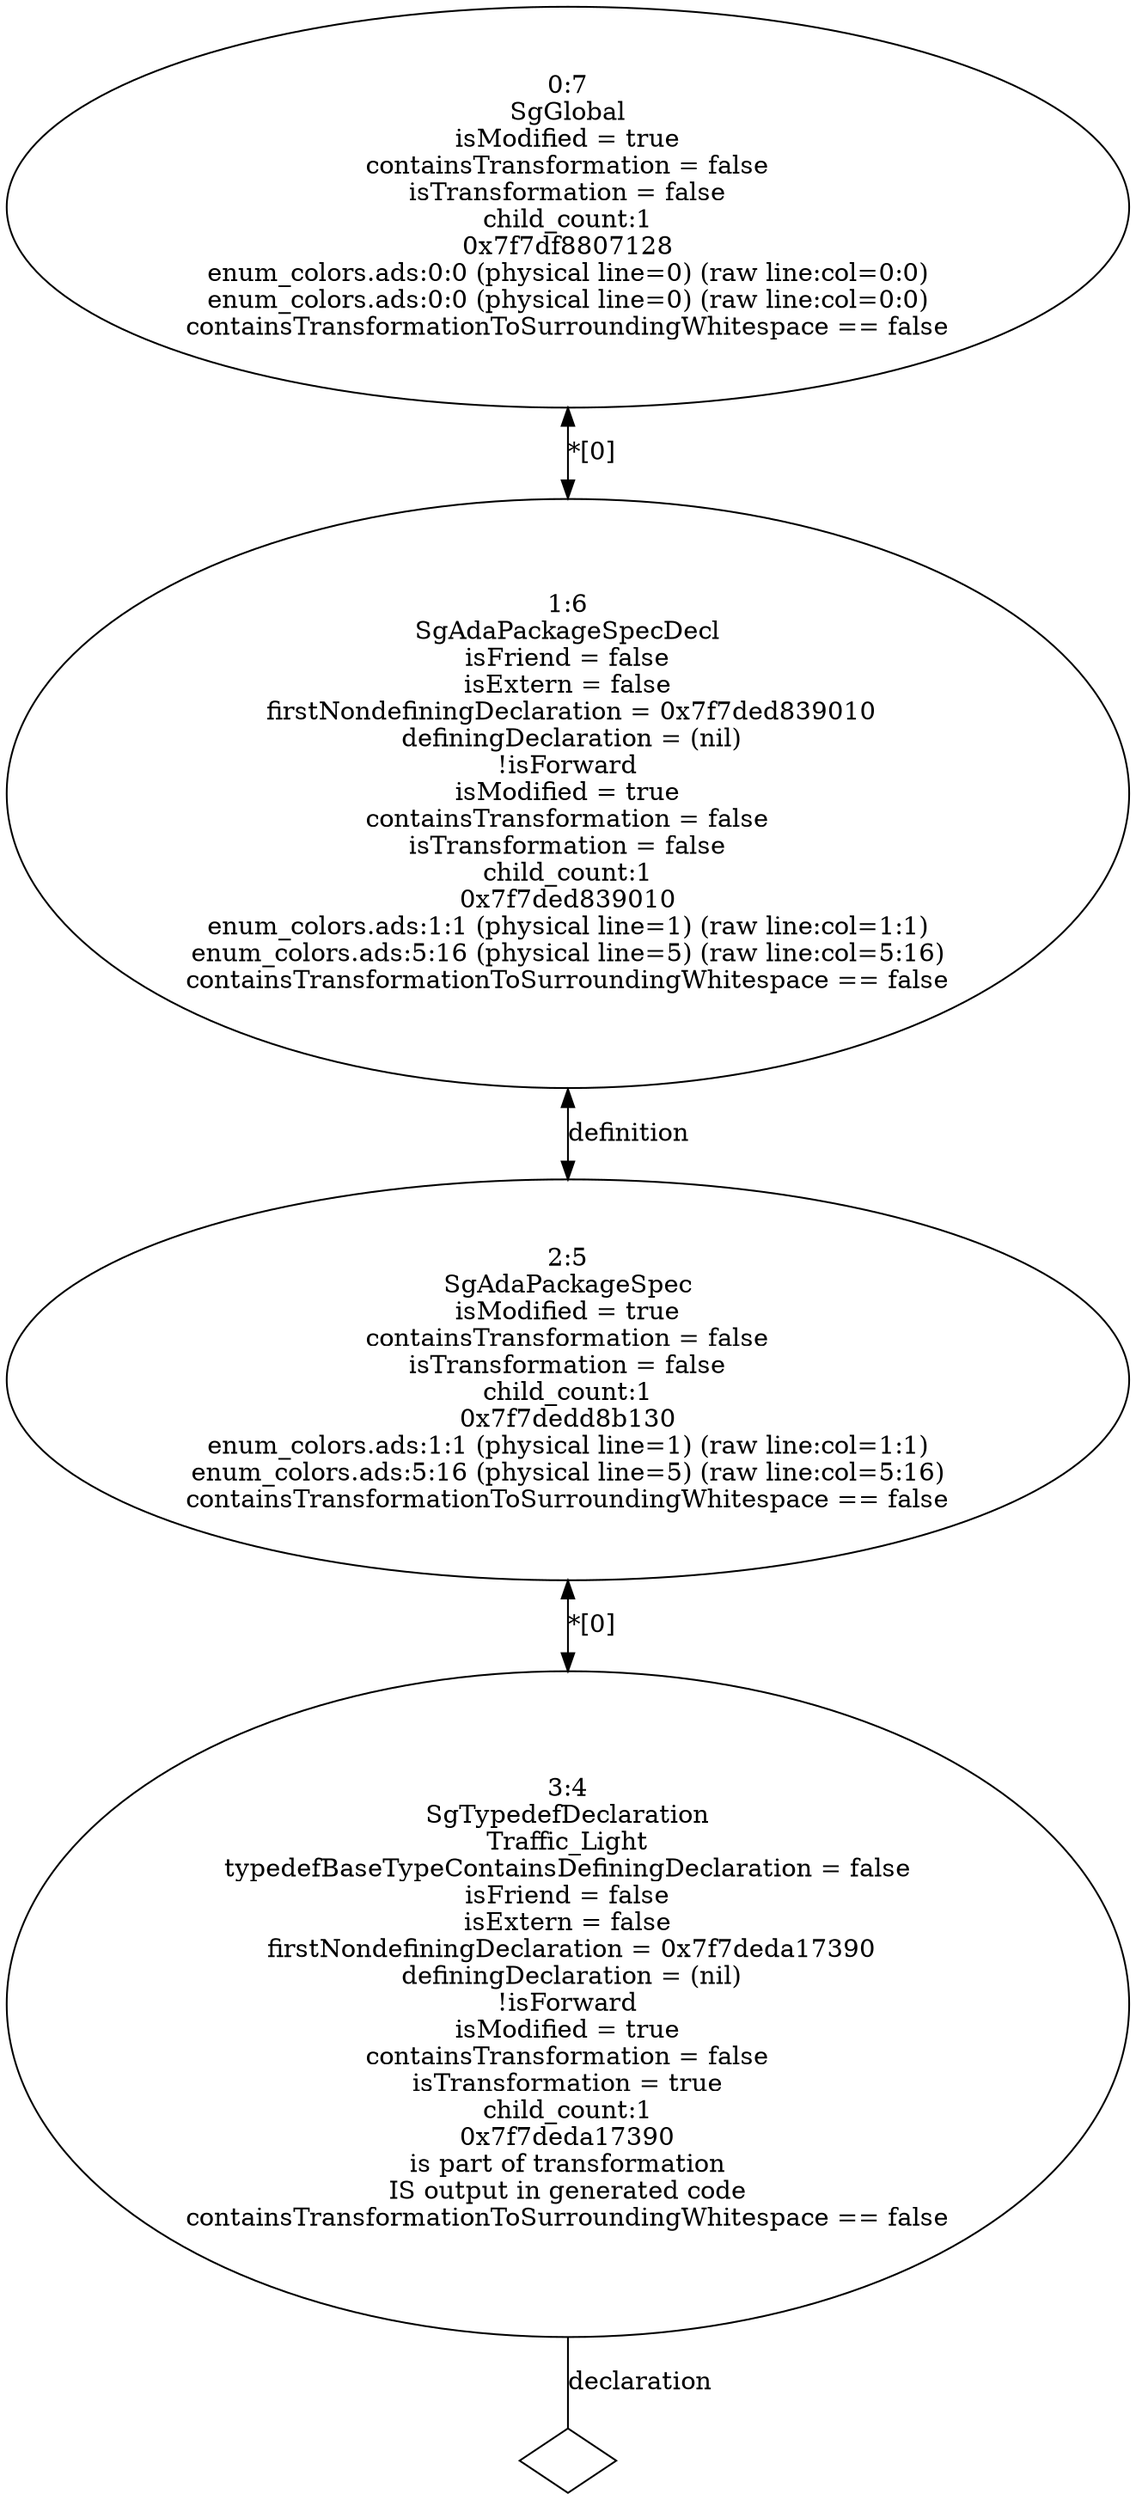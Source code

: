 digraph "G./enum_colors_rose.dot" {
"0x7f7deda17390"[label="3:4\nSgTypedefDeclaration\nTraffic_Light\n typedefBaseTypeContainsDefiningDeclaration = false \n isFriend = false \n isExtern = false \n firstNondefiningDeclaration = 0x7f7deda17390\n definingDeclaration = (nil)\n!isForward\nisModified = true\ncontainsTransformation = false\nisTransformation = true\nchild_count:1\n0x7f7deda17390\nis part of transformation\nIS output in generated code\ncontainsTransformationToSurroundingWhitespace == false\n" ];
"0x7f7deda17390" -> "0x7f7deda17390__declaration__null"[label="declaration" dir=none ];
"0x7f7deda17390__declaration__null"[label="" shape=diamond ];
"0x7f7dedd8b130"[label="2:5\nSgAdaPackageSpec\nisModified = true\ncontainsTransformation = false\nisTransformation = false\nchild_count:1\n0x7f7dedd8b130\nenum_colors.ads:1:1 (physical line=1) (raw line:col=1:1)\nenum_colors.ads:5:16 (physical line=5) (raw line:col=5:16)\ncontainsTransformationToSurroundingWhitespace == false\n" ];
"0x7f7dedd8b130" -> "0x7f7deda17390"[label="*[0]" dir=both ];
"0x7f7ded839010"[label="1:6\nSgAdaPackageSpecDecl\n isFriend = false \n isExtern = false \n firstNondefiningDeclaration = 0x7f7ded839010\n definingDeclaration = (nil)\n!isForward\nisModified = true\ncontainsTransformation = false\nisTransformation = false\nchild_count:1\n0x7f7ded839010\nenum_colors.ads:1:1 (physical line=1) (raw line:col=1:1)\nenum_colors.ads:5:16 (physical line=5) (raw line:col=5:16)\ncontainsTransformationToSurroundingWhitespace == false\n" ];
"0x7f7ded839010" -> "0x7f7dedd8b130"[label="definition" dir=both ];
"0x7f7df8807128"[label="0:7\nSgGlobal\nisModified = true\ncontainsTransformation = false\nisTransformation = false\nchild_count:1\n0x7f7df8807128\nenum_colors.ads:0:0 (physical line=0) (raw line:col=0:0)\nenum_colors.ads:0:0 (physical line=0) (raw line:col=0:0)\ncontainsTransformationToSurroundingWhitespace == false\n" ];
"0x7f7df8807128" -> "0x7f7ded839010"[label="*[0]" dir=both ];
}
